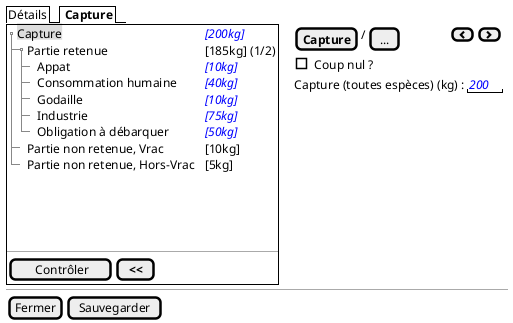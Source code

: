 @startsalt
{
  {/ Détails | <b> Capture }
  {+
    {T
         + <back:#DDD>Capture         | <i><color:blue>[200kg]
         ++ Partie retenue       | [185kg] (1/2)
       +++ Appat | <i><color:blue>[10kg]
       +++ Consommation humaine | <i><color:blue>[40kg]
       +++ Godaille | <i><color:blue>[10kg]
       +++ Industrie | <i><color:blue>[75kg]
       +++ Obligation à débarquer| <i><color:blue>[50kg]
         ++ Partie non retenue, Vrac      | [10kg]
         ++ Partie non retenue, Hors-Vrac | [5kg]
    }
    .
    .
    .
    .
    --
    {
       [<&checkmark> Contrôler] | [ <b><< ]
    }
  } | . | {

   { [<b>Capture] | / | [...]| . | . | . | . | . | . | . | . | . | [<&chevron-left>] | [<&chevron-right>] }

       {[ ] Coup nul ? }
       {Capture (toutes espèces) (kg) : | " <i><color:blue>200" }
  }

  -- | -- | --
  { [Fermer] | [Sauvegarder] }
}
@endsalt

